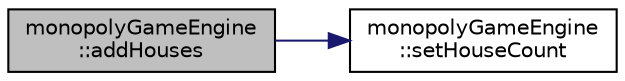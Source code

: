 digraph "monopolyGameEngine::addHouses"
{
 // LATEX_PDF_SIZE
  edge [fontname="Helvetica",fontsize="10",labelfontname="Helvetica",labelfontsize="10"];
  node [fontname="Helvetica",fontsize="10",shape=record];
  rankdir="LR";
  Node1 [label="monopolyGameEngine\l::addHouses",height=0.2,width=0.4,color="black", fillcolor="grey75", style="filled", fontcolor="black",tooltip=" "];
  Node1 -> Node2 [color="midnightblue",fontsize="10",style="solid",fontname="Helvetica"];
  Node2 [label="monopolyGameEngine\l::setHouseCount",height=0.2,width=0.4,color="black", fillcolor="white", style="filled",URL="$classmonopoly_game_engine.html#a69495369d29826bab9be4555184c89a3",tooltip=" "];
}
